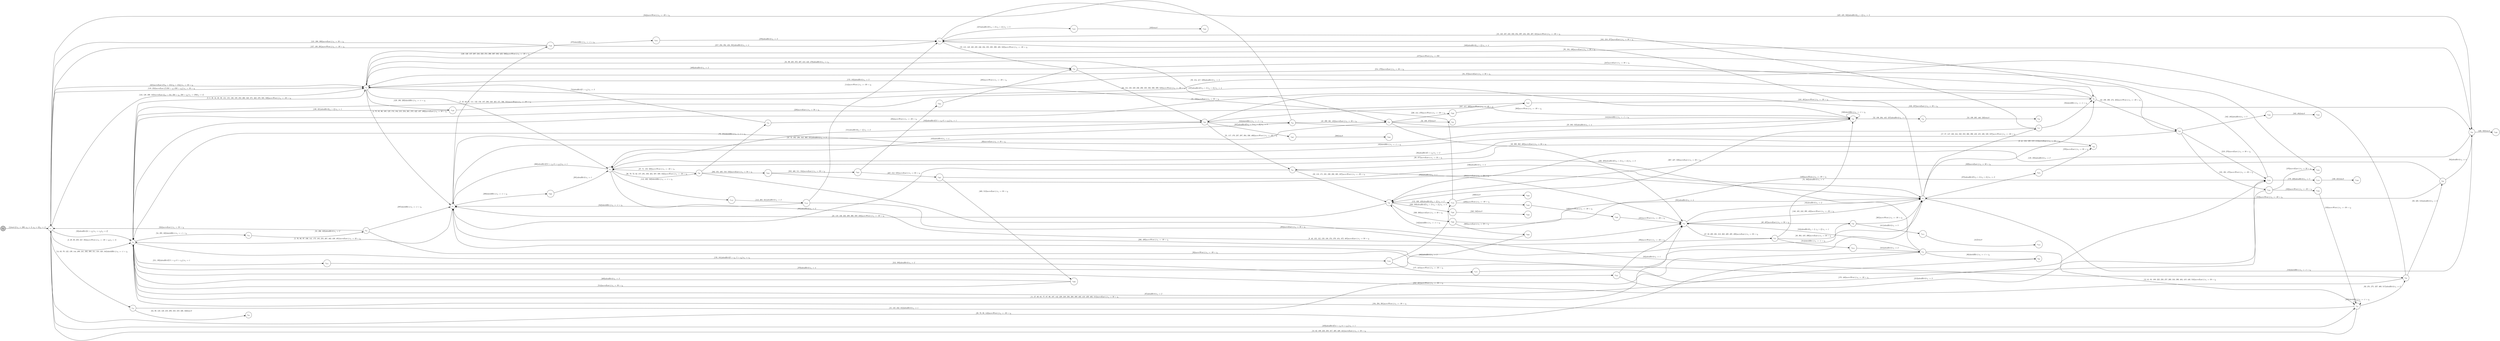 digraph EFSM{
  graph [rankdir="LR", fontname="Latin Modern Math"];
  node [color="black", fillcolor="white", shape="circle", style="filled", fontname="Latin Modern Math"];
  edge [fontname="Latin Modern Math"];

  s0[fillcolor="gray", label=<s<sub>0</sub>>];
  s1[label=<s<sub>1</sub>>];
  s2[label=<s<sub>2</sub>>];
  s3[label=<s<sub>3</sub>>];
  s4[label=<s<sub>4</sub>>];
  s7[label=<s<sub>7</sub>>];
  s8[label=<s<sub>8</sub>>];
  s9[label=<s<sub>9</sub>>];
  s11[label=<s<sub>11</sub>>];
  s12[label=<s<sub>12</sub>>];
  s14[label=<s<sub>14</sub>>];
  s15[label=<s<sub>15</sub>>];
  s17[label=<s<sub>17</sub>>];
  s18[label=<s<sub>18</sub>>];
  s19[label=<s<sub>19</sub>>];
  s20[label=<s<sub>20</sub>>];
  s21[label=<s<sub>21</sub>>];
  s22[label=<s<sub>22</sub>>];
  s24[label=<s<sub>24</sub>>];
  s25[label=<s<sub>25</sub>>];
  s31[label=<s<sub>31</sub>>];
  s32[label=<s<sub>32</sub>>];
  s36[label=<s<sub>36</sub>>];
  s38[label=<s<sub>38</sub>>];
  s42[label=<s<sub>42</sub>>];
  s47[label=<s<sub>47</sub>>];
  s48[label=<s<sub>48</sub>>];
  s52[label=<s<sub>52</sub>>];
  s53[label=<s<sub>53</sub>>];
  s54[label=<s<sub>54</sub>>];
  s55[label=<s<sub>55</sub>>];
  s64[label=<s<sub>64</sub>>];
  s66[label=<s<sub>66</sub>>];
  s73[label=<s<sub>73</sub>>];
  s83[label=<s<sub>83</sub>>];
  s93[label=<s<sub>93</sub>>];
  s94[label=<s<sub>94</sub>>];
  s112[label=<s<sub>112</sub>>];
  s113[label=<s<sub>113</sub>>];
  s120[label=<s<sub>120</sub>>];
  s129[label=<s<sub>129</sub>>];
  s162[label=<s<sub>162</sub>>];
  s163[label=<s<sub>163</sub>>];
  s172[label=<s<sub>172</sub>>];
  s176[label=<s<sub>176</sub>>];
  s177[label=<s<sub>177</sub>>];
  s178[label=<s<sub>178</sub>>];
  s179[label=<s<sub>179</sub>>];
  s180[label=<s<sub>180</sub>>];
  s191[label=<s<sub>191</sub>>];
  s192[label=<s<sub>192</sub>>];
  s200[label=<s<sub>200</sub>>];
  s211[label=<s<sub>211</sub>>];
  s212[label=<s<sub>212</sub>>];
  s226[label=<s<sub>226</sub>>];
  s227[label=<s<sub>227</sub>>];
  s239[label=<s<sub>239</sub>>];
  s240[label=<s<sub>240</sub>>];
  s275[label=<s<sub>275</sub>>];
  s282[label=<s<sub>282</sub>>];
  s283[label=<s<sub>283</sub>>];
  s284[label=<s<sub>284</sub>>];
  s314[label=<s<sub>314</sub>>];
  s330[label=<s<sub>330</sub>>];
  s339[label=<s<sub>339</sub>>];
  s369[label=<s<sub>369</sub>>];
  s375[label=<s<sub>375</sub>>];
  s387[label=<s<sub>387</sub>>];
  s388[label=<s<sub>388</sub>>];
  s411[label=<s<sub>411</sub>>];
  s412[label=<s<sub>412</sub>>];
  s426[label=<s<sub>426</sub>>];
  s429[label=<s<sub>429</sub>>];
  s430[label=<s<sub>430</sub>>];
  s457[label=<s<sub>457</sub>>];
  s458[label=<s<sub>458</sub>>];
  s467[label=<s<sub>467</sub>>];
  s468[label=<s<sub>468</sub>>];
  s476[label=<s<sub>476</sub>>];

  s0->s1[label=<<i> [1]start:2/o<sub>1</sub> := 200, o<sub>2</sub> := 3, o<sub>3</sub> := 0&#91;r<sub>2</sub> := 1&#93;</i>>];
  s9->s2[label=<<i> [10, 248]moveEast:1/o<sub>1</sub> := 50 + i<sub>0</sub></i>>];
  s14->s15[label=<<i> [15, 145, 242, 312]alienHit:0/o<sub>1</sub> := 1</i>>];
  s15->s8[label=<<i> [16]alienHit:0/o<sub>1</sub> := 2</i>>];
  s25->s2[label=<<i> [26]moveEast:1/o<sub>1</sub> := 50 + i<sub>0</sub></i>>];
  s11->s1[label=<<i> [28, 78, 88, 143]moveWest:1/o<sub>1</sub> := -50 + i<sub>0</sub></i>>];
  s1->s2[label=<<i> [33]alienHit:0&#91;4 &gt; r<sub>2</sub>&#93;/o<sub>1</sub> := r<sub>2</sub>&#91;r<sub>2</sub> := 2&#93;</i>>];
  s7->s38[label=<<i> [38]alienHit:0&#91;5 &gt; r<sub>2</sub>&#93;/o<sub>1</sub> := 2</i>>];
  s38->s7[label=<<i> [39, 377]moveEast:1/o<sub>1</sub> := 50 + i<sub>0</sub></i>>];
  s42->s4[label=<<i> [43]shieldHit:1/o<sub>1</sub> := -1 + i<sub>0</sub></i>>];
  s48->s15[label=<<i> [49, 497]moveEast:1/o<sub>1</sub> := 50 + i<sub>0</sub></i>>];
  s47->s25[label=<<i> [51, 302]alienHit:0/o<sub>1</sub> := 4</i>>];
  s55->s8[label=<<i> [56]moveWest:1/o<sub>1</sub> := -50 + i<sub>0</sub></i>>];
  s17->s9[label=<<i> [58]shieldHit:1/o<sub>1</sub> := -1 + i<sub>0</sub></i>>];
  s11->s66[label=<<i> [66]shieldHit:1/o<sub>1</sub> := -1 + i<sub>0</sub></i>>];
  s66->s2[label=<<i> [67]alienHit:0/o<sub>1</sub> := 2</i>>];
  s36->s7[label=<<i> [37, 71, 158, 508]moveWest:1/o<sub>1</sub> := -50 + i<sub>0</sub></i>>];
  s36->s73[label=<<i> [73, 101]shieldHit:1/o<sub>1</sub> := -1 + i<sub>0</sub></i>>];
  s73->s3[label=<<i> [74]alienHit:0&#91;5 &gt; r<sub>2</sub>&#93;/o<sub>1</sub> := 3</i>>];
  s36->s83[label=<<i> [83]alienHit:0/o<sub>1</sub> := 1</i>>];
  s83->s3[label=<<i> [84, 272]moveEast:1/o<sub>1</sub> := 50 + i<sub>0</sub></i>>];
  s93->s94[label=<<i> [94]alienHit:0/o<sub>1</sub> := 4</i>>];
  s31->s32[label=<<i> [32, 100, 373]win:0</i>>];
  s73->s20[label=<<i> [102]alienHit:0&#91;!(5 &gt; r<sub>2</sub>&or;5 &gt; r<sub>2</sub>)&#93;/o<sub>1</sub> := 1</i>>];
  s20->s94[label=<<i> [103, 357]moveEast:1/o<sub>1</sub> := 50 + i<sub>0</sub></i>>];
  s94->s3[label=<<i> [95, 104, 436]moveEast:1/o<sub>1</sub> := 50 + i<sub>0</sub></i>>];
  s1->s3[label=<<i> [110, 224]moveEast:1&#91;!(350 &gt; i<sub>0</sub>&or;350 &gt; i<sub>0</sub>)&#93;/o<sub>1</sub> := 50 + i<sub>0</sub></i>>];
  s113->s18[label=<<i> [114]moveWest:1/o<sub>1</sub> := -50 + i<sub>0</sub></i>>];
  s19->s20[label=<<i> [20, 116, 150, 169, 236, 286, 335, 356, 386, 399, 523]moveWest:1/o<sub>1</sub> := -50 + i<sub>0</sub></i>>];
  s129->s2[label=<<i> [130, 321]alienHit:0&#91;r<sub>2</sub> &gt; 2&#93;/o<sub>1</sub> := 1</i>>];
  s8->s94[label=<<i> [134]shieldHit:1/o<sub>1</sub> := -1 + i<sub>0</sub></i>>];
  s94->s22[label=<<i> [135, 358]alienHit:0/o<sub>1</sub> := 2</i>>];
  s120->s1[label=<<i> [127, 138, 291]moveWest:1/o<sub>1</sub> := -50 + i<sub>0</sub></i>>];
  s20->s7[label=<<i> [151]alienHit:0&#91;r<sub>2</sub> &gt; 2&#93;/o<sub>1</sub> := 2</i>>];
  s8->s9[label=<<i> [9, 41, 153, 189, 379, 473]moveEast:1/o<sub>1</sub> := 50 + i<sub>0</sub></i>>];
  s8->s18[label=<<i> [160]alienHit:0&#91;r<sub>2</sub> &gt; 2&#93;/o<sub>1</sub> := 4</i>>];
  s42->s162[label=<<i> [162, 483]alienHit:0/o<sub>1</sub> := 5</i>>];
  s162->s163[label=<<i> [163, 484]win:0</i>>];
  s11->s15[label=<<i> [164]alienHit:0&#91;r<sub>2</sub> &gt; 2, r<sub>2</sub> &gt; 2&#93;/o<sub>1</sub> := 1</i>>];
  s172->s3[label=<<i> [173, 183]alienHit:0/o<sub>1</sub> := 3</i>>];
  s2->s176[label=<<i> [176, 181]alienHit:0&#91;5 &gt; r<sub>2</sub>, 5 &gt; r<sub>2</sub>&#93;/o<sub>1</sub> := r<sub>2</sub></i>>];
  s176->s177[label=<<i> [177, 447]moveWest:1/o<sub>1</sub> := -50 + i<sub>0</sub></i>>];
  s177->s178[label=<<i> [178, 448]moveWest:1/o<sub>1</sub> := -50 + i<sub>0</sub></i>>];
  s178->s179[label=<<i> [179, 220]alienHit:0/o<sub>1</sub> := 5</i>>];
  s179->s180[label=<<i> [180, 221]win:0</i>>];
  s176->s172[label=<<i> [182]shieldHit:1/o<sub>1</sub> := -1 + i<sub>0</sub></i>>];
  s191->s192[label=<<i> [192]moveWest:1/o<sub>1</sub> := -50 + i<sub>0</sub></i>>];
  s192->s12[label=<<i> [193]moveWest:1/o<sub>1</sub> := -50 + i<sub>0</sub></i>>];
  s12->s2[label=<<i> [194, 294, 391]moveWest:1/o<sub>1</sub> := -50 + i<sub>0</sub></i>>];
  s129->s25[label=<<i> [197]alienHit:0&#91;!(r<sub>2</sub> &gt; 2&or;r<sub>2</sub> &gt; 2)&#93;/o<sub>1</sub> := 4</i>>];
  s4->s200[label=<<i> [200]shieldHit:1/o<sub>1</sub> := -1 + i<sub>0</sub></i>>];
  s200->s7[label=<<i> [201]alienHit:0/o<sub>1</sub> := 1</i>>];
  s113->s15[label=<<i> [204]moveEast:1/o<sub>1</sub> := 50 + i<sub>0</sub></i>>];
  s47->s4[label=<<i> [206, 499]moveWest:1/o<sub>1</sub> := -50 + i<sub>0</sub></i>>];
  s120->s1[label=<<i> [121, 208, 308]moveEast:1/o<sub>1</sub> := 50 + i<sub>0</sub></i>>];
  s2->s211[label=<<i> [211, 392]alienHit:0&#91;!(5 &gt; r<sub>2</sub>&or;5 &gt; r<sub>2</sub>)&#93;/o<sub>1</sub> := 1</i>>];
  s211->s212[label=<<i> [212, 393]alienHit:0/o<sub>1</sub> := 2</i>>];
  s212->s178[label=<<i> [213]alienHit:0/o<sub>1</sub> := 3</i>>];
  s178->s3[label=<<i> [214, 279]moveEast:1/o<sub>1</sub> := 50 + i<sub>0</sub></i>>];
  s18->s42[label=<<i> [161, 218, 277]moveEast:1/o<sub>1</sub> := 50 + i<sub>0</sub></i>>];
  s42->s178[label=<<i> [219, 278]moveEast:1/o<sub>1</sub> := 50 + i<sub>0</sub></i>>];
  s227->s2[label=<<i> [228]moveEast:1/o<sub>1</sub> := 50 + i<sub>0</sub></i>>];
  s11->s21[label=<<i> [230, 493]alienHit:0&#91;!(r<sub>2</sub> &gt; 2&or;r<sub>2</sub> &gt; 2)&#93;/o<sub>1</sub> := 3</i>>];
  s22->s239[label=<<i> [239, 539]alienHit:0&#91;!(r<sub>2</sub> &gt; 2&or;r<sub>2</sub> &gt; 2)&#93;/o<sub>1</sub> := 5</i>>];
  s239->s240[label=<<i> [240, 540]win:0</i>>];
  s19->s9[label=<<i> [247]moveEast:1/o<sub>1</sub> := 50 + i<sub>0</sub></i>>];
  s83->s2[label=<<i> [252, 461]moveWest:1/o<sub>1</sub> := -50 + i<sub>0</sub></i>>];
  s1->s2[label=<<i> [2, 29, 89, 259, 347, 504]moveWest:1/o<sub>1</sub> := -50 + i<sub>0</sub>&#91;r<sub>2</sub> := 5&#93;</i>>];
  s24->s25[label=<<i> [25, 263, 525]alienHit:0/o<sub>1</sub> := 4</i>>];
  s7->s4[label=<<i> [266]alienHit:0&#91;!(5 &gt; r<sub>2</sub>&or;5 &gt; r<sub>2</sub>)&#93;/o<sub>1</sub> := 1</i>>];
  s12->s12[label=<<i> [270]shieldHit:1/o<sub>1</sub> := -1 + i<sub>0</sub></i>>];
  s12->s83[label=<<i> [92, 251, 271, 327, 460, 517]alienHit:0/o<sub>1</sub> := 2</i>>];
  s120->s275[label=<<i> [275]shieldHit:1/o<sub>1</sub> := -1 + i<sub>0</sub></i>>];
  s275->s18[label=<<i> [276]alienHit:0/o<sub>1</sub> := 3</i>>];
  s36->s282[label=<<i> [282, 351, 465, 510, 533]moveEast:1/o<sub>1</sub> := 50 + i<sub>0</sub></i>>];
  s282->s283[label=<<i> [283, 466, 511, 534]moveEast:1/o<sub>1</sub> := 50 + i<sub>0</sub></i>>];
  s283->s284[label=<<i> [284]moveWest:1/o<sub>1</sub> := -50 + i<sub>0</sub></i>>];
  s284->s19[label=<<i> [285]moveWest:1/o<sub>1</sub> := -50 + i<sub>0</sub></i>>];
  s20->s21[label=<<i> [21, 117, 170, 237, 287, 304, 336, 400]moveWest:1/o<sub>1</sub> := -50 + i<sub>0</sub></i>>];
  s2->s54[label=<<i> [54, 295, 322]shieldHit:1/o<sub>1</sub> := -1 + i<sub>0</sub></i>>];
  s54->s55[label=<<i> [55, 296, 323]alienHit:0/o<sub>1</sub> := 2</i>>];
  s55->s4[label=<<i> [297]shieldHit:1/o<sub>1</sub> := -1 + i<sub>0</sub></i>>];
  s25->s20[label=<<i> [303]moveWest:1/o<sub>1</sub> := -50 + i<sub>0</sub></i>>];
  s21->s22[label=<<i> [22, 118, 171, 231, 238, 288, 305, 337]moveWest:1/o<sub>1</sub> := -50 + i<sub>0</sub></i>>];
  s47->s314[label=<<i> [314]shieldHit:1/o<sub>1</sub> := -1 + i<sub>0</sub></i>>];
  s314->s11[label=<<i> [315]alienHit:0/o<sub>1</sub> := 2</i>>];
  s12->s1[label=<<i> [13, 62, 109, 223, 258, 317, 405, 420, 441]moveEast:1/o<sub>1</sub> := 50 + i<sub>0</sub></i>>];
  s3->s129[label=<<i> [129, 196, 320]shieldHit:1/o<sub>1</sub> := -1 + i<sub>0</sub></i>>];
  s55->s1[label=<<i> [324]moveEast:1/o<sub>1</sub> := 50 + i<sub>0</sub></i>>];
  s1->s14[label=<<i> [14, 63, 79, 122, 139, 144, 209, 241, 292, 309, 311, 318, 325, 345]shieldHit:1/o<sub>1</sub> := -1 + i<sub>0</sub></i>>];
  s14->s64[label=<<i> [64, 80, 123, 140, 210, 293, 310, 319, 326, 346]lose:0</i>>];
  s83->s93[label=<<i> [93, 328, 518]alienHit:0/o<sub>1</sub> := 3</i>>];
  s93->s22[label=<<i> [329]moveEast:1/o<sub>1</sub> := 50 + i<sub>0</sub></i>>];
  s22->s330[label=<<i> [330, 368]moveEast:1/o<sub>1</sub> := 50 + i<sub>0</sub></i>>];
  s330->s8[label=<<i> [331]alienHit:0/o<sub>1</sub> := 4</i>>];
  s22->s172[label=<<i> [172, 338, 428]alienHit:0&#91;r<sub>2</sub> &gt; 2&#93;/o<sub>1</sub> := 2</i>>];
  s172->s339[label=<<i> [339]win:0</i>>];
  s7->s112[label=<<i> [112, 202, 340]shieldHit:1/o<sub>1</sub> := -1 + i<sub>0</sub></i>>];
  s112->s113[label=<<i> [113, 203, 341]alienHit:0/o<sub>1</sub> := 2</i>>];
  s113->s4[label=<<i> [342]shieldHit:1/o<sub>1</sub> := -1 + i<sub>0</sub></i>>];
  s24->s1[label=<<i> [344]moveWest:1/o<sub>1</sub> := -50 + i<sub>0</sub></i>>];
  s282->s8[label=<<i> [352]alienHit:0/o<sub>1</sub> := 1</i>>];
  s22->s4[label=<<i> [23, 119, 136, 232, 289, 306, 359, 450]moveWest:1/o<sub>1</sub> := -50 + i<sub>0</sub></i>>];
  s4->s24[label=<<i> [24, 44, 262, 298, 343, 360, 451]alienHit:0/o<sub>1</sub> := 3</i>>];
  s24->s31[label=<<i> [45, 299, 361, 452]moveEast:1/o<sub>1</sub> := 50 + i<sub>0</sub></i>>];
  s31->s15[label=<<i> [46, 300, 362, 408]moveEast:1/o<sub>1</sub> := 50 + i<sub>0</sub></i>>];
  s48->s8[label=<<i> [365]moveWest:1/o<sub>1</sub> := -50 + i<sub>0</sub></i>>];
  s330->s369[label=<<i> [369]moveEast:1/o<sub>1</sub> := 50 + i<sub>0</sub></i>>];
  s369->s2[label=<<i> [370]alienHit:0/o<sub>1</sub> := 4</i>>];
  s8->s375[label=<<i> [375]alienHit:0&#91;!(r<sub>2</sub> &gt; 2&or;r<sub>2</sub> &gt; 2)&#93;/o<sub>1</sub> := 2</i>>];
  s375->s38[label=<<i> [376]moveEast:1/o<sub>1</sub> := 50 + i<sub>0</sub></i>>];
  s7->s8[label=<<i> [8, 40, 133, 152, 159, 188, 374, 378, 454, 472, 485]moveEast:1/o<sub>1</sub> := 50 + i<sub>0</sub></i>>];
  s9->s42[label=<<i> [42, 190, 380, 474, 482]moveWest:1/o<sub>1</sub> := -50 + i<sub>0</sub></i>>];
  s191->s4[label=<<i> [382]alienHit:0/o<sub>1</sub> := 3</i>>];
  s4->s120[label=<<i> [120, 126, 137, 207, 216, 233, 274, 290, 307, 383, 423, 500]moveWest:1/o<sub>1</sub> := -50 + i<sub>0</sub></i>>];
  s120->s18[label=<<i> [217, 234, 384, 424, 501]alienHit:0/o<sub>1</sub> := 4</i>>];
  s20->s387[label=<<i> [387]alienHit:0&#91;!(r<sub>2</sub> &gt; 2&or;r<sub>2</sub> &gt; 2)&#93;/o<sub>1</sub> := 5</i>>];
  s387->s388[label=<<i> [388]win:0</i>>];
  s212->s15[label=<<i> [394]moveWest:1/o<sub>1</sub> := -50 + i<sub>0</sub></i>>];
  s15->s8[label=<<i> [146, 165, 243, 395, 432]moveWest:1/o<sub>1</sub> := -50 + i<sub>0</sub></i>>];
  s21->s4[label=<<i> [401]alienHit:0/o<sub>1</sub> := 3</i>>];
  s1->s3[label=<<i> [124, 128, 406, 442]moveEast:1&#91;i<sub>0</sub> &gt; 154, 350 &gt; i<sub>0</sub>, 350 &gt; i<sub>0</sub>&#93;/o<sub>1</sub> := 250&#91;r<sub>2</sub> := 4&#93;</i>>];
  s47->s48[label=<<i> [48, 364, 410, 496]moveEast:1/o<sub>1</sub> := 50 + i<sub>0</sub></i>>];
  s48->s411[label=<<i> [411]alienHit:0/o<sub>1</sub> := 5</i>>];
  s411->s412[label=<<i> [412]win:0</i>>];
  s31->s226[label=<<i> [226, 414, 479]moveWest:1/o<sub>1</sub> := -50 + i<sub>0</sub></i>>];
  s226->s227[label=<<i> [227, 415, 480]moveWest:1/o<sub>1</sub> := -50 + i<sub>0</sub></i>>];
  s227->s9[label=<<i> [416, 481]moveWest:1/o<sub>1</sub> := -50 + i<sub>0</sub></i>>];
  s1->s3[label=<<i> [421]moveEast:1&#91;!(i<sub>0</sub> &gt; 154&or;i<sub>0</sub> &gt; 154)&#93;/o<sub>1</sub> := 50 + i<sub>0</sub></i>>];
  s94->s426[label=<<i> [426, 503]win:0</i>>];
  s17->s22[label=<<i> [367, 427, 538]moveEast:1/o<sub>1</sub> := 50 + i<sub>0</sub></i>>];
  s172->s429[label=<<i> [429]moveWest:1/o<sub>1</sub> := -50 + i<sub>0</sub></i>>];
  s429->s430[label=<<i> [430]moveWest:1/o<sub>1</sub> := -50 + i<sub>0</sub></i>>];
  s430->s15[label=<<i> [431]moveWest:1/o<sub>1</sub> := -50 + i<sub>0</sub></i>>];
  s17->s18[label=<<i> [18, 148, 167, 245, 333, 354, 397, 434, 456, 487, 521]moveWest:1/o<sub>1</sub> := -50 + i<sub>0</sub></i>>];
  s3->s4[label=<<i> [4, 75, 85, 96, 105, 125, 174, 184, 215, 254, 261, 273, 422, 437, 490]moveEast:1/o<sub>1</sub> := 50 + i<sub>0</sub></i>>];
  s3->s31[label=<<i> [31, 99, 225, 372, 407, 413, 443, 478]alienHit:0/o<sub>1</sub> := r<sub>2</sub></i>>];
  s31->s25[label=<<i> [444]shieldHit:1/o<sub>1</sub> := -1 + i<sub>0</sub></i>>];
  s25->s52[label=<<i> [52, 198, 264, 445, 527]alienHit:0/o<sub>1</sub> := 5</i>>];
  s52->s53[label=<<i> [53, 199, 265, 446, 528]win:0</i>>];
  s178->s22[label=<<i> [449]moveWest:1/o<sub>1</sub> := -50 + i<sub>0</sub></i>>];
  s31->s7[label=<<i> [453]alienHit:0/o<sub>1</sub> := 4</i>>];
  s18->s457[label=<<i> [457]alienHit:0&#91;!(r<sub>2</sub> &gt; 2&or;r<sub>2</sub> &gt; 2)&#93;/o<sub>1</sub> := 5</i>>];
  s457->s458[label=<<i> [458]win:0</i>>];
  s1->s12[label=<<i> [459]alienHit:0&#91;!(4 &gt; r<sub>2</sub>&or;4 &gt; r<sub>2</sub>)&#93;/o<sub>1</sub> := 1</i>>];
  s467->s468[label=<<i> [468, 513]moveEast:1/o<sub>1</sub> := 50 + i<sub>0</sub></i>>];
  s468->s2[label=<<i> [469]alienHit:0/o<sub>1</sub> := 3</i>>];
  s2->s3[label=<<i> [3, 6, 30, 34, 68, 98, 131, 155, 186, 195, 253, 260, 348, 371, 462, 470, 505, 530]moveWest:1/o<sub>1</sub> := -50 + i<sub>0</sub></i>>];
  s42->s191[label=<<i> [191, 381, 475]moveWest:1/o<sub>1</sub> := -50 + i<sub>0</sub></i>>];
  s191->s476[label=<<i> [476]moveEast:1/o<sub>1</sub> := 50 + i<sub>0</sub></i>>];
  s476->s3[label=<<i> [477]moveWest:1/o<sub>1</sub> := 250</i>>];
  s19->s3[label=<<i> [489]alienHit:0/o<sub>1</sub> := 2</i>>];
  s4->s2[label=<<i> [5, 76, 86, 97, 106, 141, 175, 185, 255, 267, 402, 438, 491]moveEast:1/o<sub>1</sub> := 50 + i<sub>0</sub></i>>];
  s2->s11[label=<<i> [11, 27, 60, 65, 77, 87, 90, 107, 142, 229, 249, 256, 268, 389, 403, 418, 439, 492, 515]moveEast:1/o<sub>1</sub> := 50 + i<sub>0</sub></i>>];
  s21->s15[label=<<i> [494]moveEast:1/o<sub>1</sub> := 50 + i<sub>0</sub></i>>];
  s15->s47[label=<<i> [47, 50, 205, 301, 313, 363, 409, 495, 498]moveEast:1/o<sub>1</sub> := 50 + i<sub>0</sub></i>>];
  s18->s94[label=<<i> [425, 435, 502]alienHit:0&#91;r<sub>2</sub> &gt; 2&#93;/o<sub>1</sub> := 3</i>>];
  s283->s467[label=<<i> [467, 512, 535]moveEast:1/o<sub>1</sub> := 50 + i<sub>0</sub></i>>];
  s468->s2[label=<<i> [514]moveEast:1/o<sub>1</sub> := 50 + i<sub>0</sub></i>>];
  s11->s12[label=<<i> [12, 61, 91, 108, 222, 250, 257, 269, 316, 390, 404, 419, 440, 516]moveEast:1/o<sub>1</sub> := 50 + i<sub>0</sub></i>>];
  s93->s8[label=<<i> [519]moveWest:1/o<sub>1</sub> := -50 + i<sub>0</sub></i>>];
  s8->s17[label=<<i> [17, 57, 147, 166, 244, 332, 353, 366, 396, 433, 455, 486, 520, 537]moveWest:1/o<sub>1</sub> := -50 + i<sub>0</sub></i>>];
  s18->s19[label=<<i> [19, 115, 149, 168, 235, 246, 334, 355, 385, 398, 488, 522]moveWest:1/o<sub>1</sub> := -50 + i<sub>0</sub></i>>];
  s20->s24[label=<<i> [524]shieldHit:1/o<sub>1</sub> := -1 + i<sub>0</sub></i>>];
  s25->s25[label=<<i> [526]shieldHit:1/o<sub>1</sub> := -1 + i<sub>0</sub></i>>];
  s9->s2[label=<<i> [59, 154, 417, 529]alienHit:0/o<sub>1</sub> := 3</i>>];
  s3->s7[label=<<i> [7, 35, 69, 81, 111, 132, 156, 187, 280, 349, 463, 471, 506, 531]moveWest:1/o<sub>1</sub> := -50 + i<sub>0</sub></i>>];
  s7->s36[label=<<i> [36, 70, 72, 82, 157, 281, 350, 464, 507, 509, 532]moveWest:1/o<sub>1</sub> := -50 + i<sub>0</sub></i>>];
  s467->s8[label=<<i> [536]alienHit:0/o<sub>1</sub> := 4</i>>];
}
